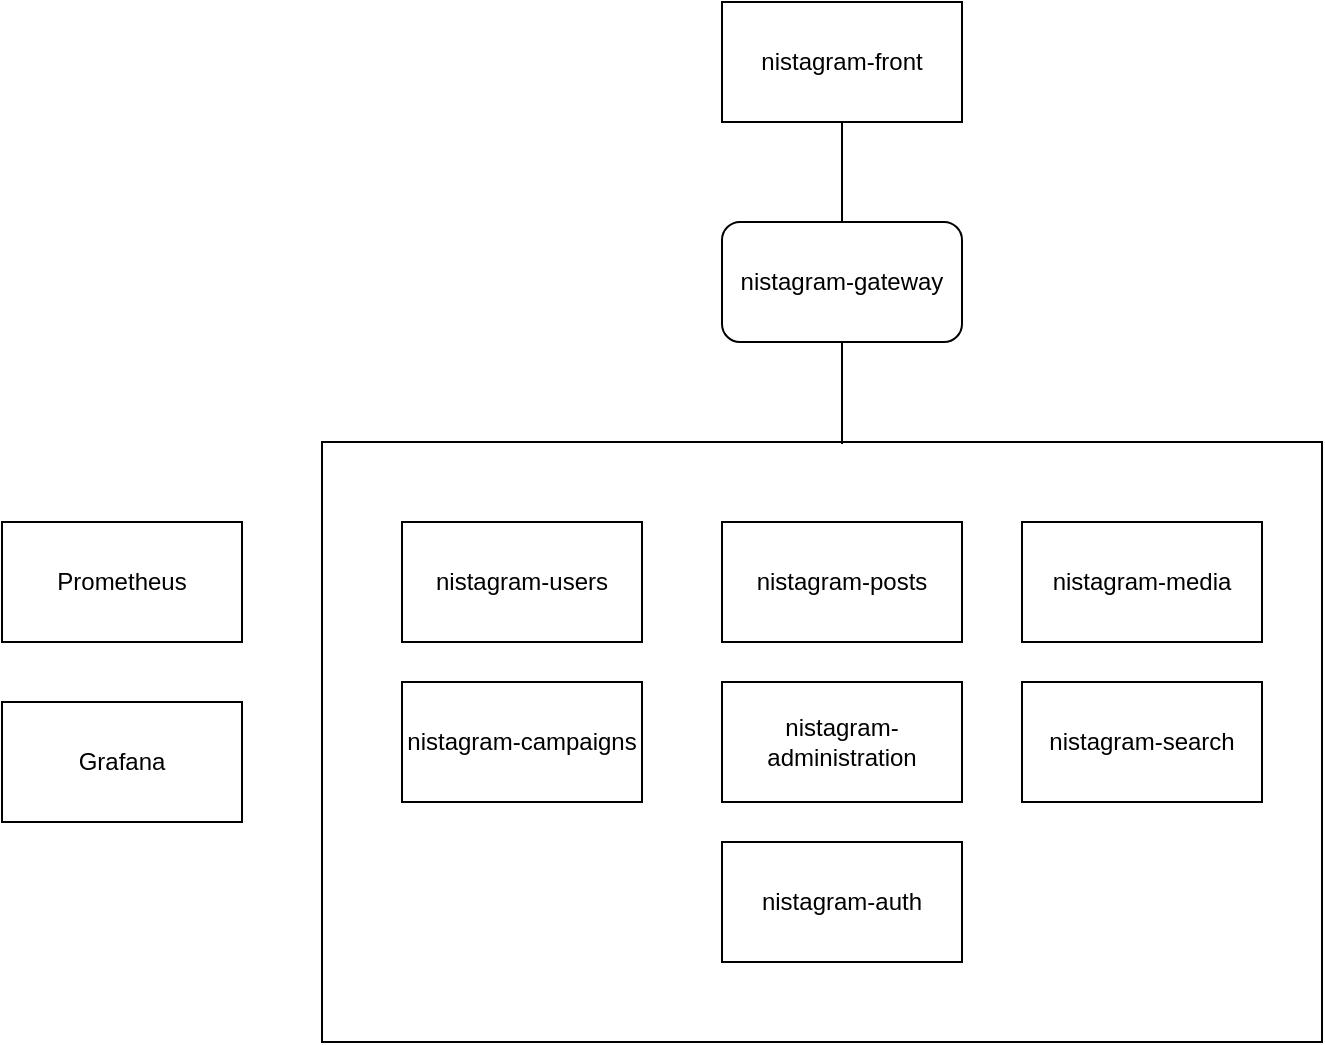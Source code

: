 <mxfile version="14.8.1" type="device"><diagram id="IaP0owf8xZWBJG1AYXI3" name="Page-1"><mxGraphModel dx="1865" dy="547" grid="1" gridSize="10" guides="1" tooltips="1" connect="1" arrows="1" fold="1" page="1" pageScale="1" pageWidth="827" pageHeight="1169" math="0" shadow="0"><root><mxCell id="0"/><mxCell id="1" parent="0"/><mxCell id="4lq0UgFKR6Dw5xfzAzwx-13" value="" style="rounded=0;whiteSpace=wrap;html=1;" parent="1" vertex="1"><mxGeometry x="80" y="280" width="500" height="300" as="geometry"/></mxCell><mxCell id="4lq0UgFKR6Dw5xfzAzwx-1" value="nistagram-front" style="rounded=0;whiteSpace=wrap;html=1;" parent="1" vertex="1"><mxGeometry x="280" y="60" width="120" height="60" as="geometry"/></mxCell><mxCell id="4lq0UgFKR6Dw5xfzAzwx-4" value="nistagram-gateway" style="rounded=1;whiteSpace=wrap;html=1;" parent="1" vertex="1"><mxGeometry x="280" y="170" width="120" height="60" as="geometry"/></mxCell><mxCell id="4lq0UgFKR6Dw5xfzAzwx-5" value="nistagram-users" style="rounded=0;whiteSpace=wrap;html=1;" parent="1" vertex="1"><mxGeometry x="120" y="320" width="120" height="60" as="geometry"/></mxCell><mxCell id="4lq0UgFKR6Dw5xfzAzwx-6" value="nistagram-posts" style="rounded=0;whiteSpace=wrap;html=1;" parent="1" vertex="1"><mxGeometry x="280" y="320" width="120" height="60" as="geometry"/></mxCell><mxCell id="4lq0UgFKR6Dw5xfzAzwx-7" value="nistagram-media" style="rounded=0;whiteSpace=wrap;html=1;" parent="1" vertex="1"><mxGeometry x="430" y="320" width="120" height="60" as="geometry"/></mxCell><mxCell id="4lq0UgFKR6Dw5xfzAzwx-8" value="nistagram-campaigns" style="rounded=0;whiteSpace=wrap;html=1;" parent="1" vertex="1"><mxGeometry x="120" y="400" width="120" height="60" as="geometry"/></mxCell><mxCell id="4lq0UgFKR6Dw5xfzAzwx-9" value="nistagram-administration" style="rounded=0;whiteSpace=wrap;html=1;" parent="1" vertex="1"><mxGeometry x="280" y="400" width="120" height="60" as="geometry"/></mxCell><mxCell id="4lq0UgFKR6Dw5xfzAzwx-11" value="Prometheus" style="rounded=0;whiteSpace=wrap;html=1;" parent="1" vertex="1"><mxGeometry x="-80" y="320" width="120" height="60" as="geometry"/></mxCell><mxCell id="4lq0UgFKR6Dw5xfzAzwx-12" value="Grafana" style="rounded=0;whiteSpace=wrap;html=1;" parent="1" vertex="1"><mxGeometry x="-80" y="410" width="120" height="60" as="geometry"/></mxCell><mxCell id="4lq0UgFKR6Dw5xfzAzwx-15" value="" style="endArrow=none;html=1;strokeColor=#000000;entryX=0.5;entryY=1;entryDx=0;entryDy=0;" parent="1" target="4lq0UgFKR6Dw5xfzAzwx-4" edge="1"><mxGeometry width="50" height="50" relative="1" as="geometry"><mxPoint x="340" y="281" as="sourcePoint"/><mxPoint x="440" y="250" as="targetPoint"/></mxGeometry></mxCell><mxCell id="4lq0UgFKR6Dw5xfzAzwx-16" value="" style="endArrow=none;html=1;strokeColor=#000000;entryX=0.5;entryY=1;entryDx=0;entryDy=0;" parent="1" target="4lq0UgFKR6Dw5xfzAzwx-1" edge="1"><mxGeometry width="50" height="50" relative="1" as="geometry"><mxPoint x="340" y="170" as="sourcePoint"/><mxPoint x="390" y="120" as="targetPoint"/></mxGeometry></mxCell><mxCell id="w1FSyReQJ7UkZ6nXOucr-1" value="nistagram-search" style="rounded=0;whiteSpace=wrap;html=1;" parent="1" vertex="1"><mxGeometry x="430" y="400" width="120" height="60" as="geometry"/></mxCell><mxCell id="IyBm4tVnWS8L0NrNS8G--1" value="nistagram-auth" style="rounded=0;whiteSpace=wrap;html=1;" vertex="1" parent="1"><mxGeometry x="280" y="480" width="120" height="60" as="geometry"/></mxCell></root></mxGraphModel></diagram></mxfile>